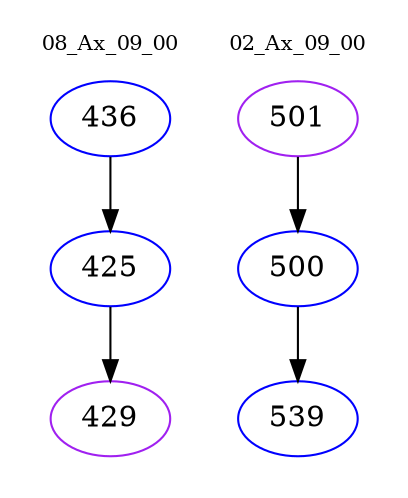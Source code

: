 digraph{
subgraph cluster_0 {
color = white
label = "08_Ax_09_00";
fontsize=10;
T0_436 [label="436", color="blue"]
T0_436 -> T0_425 [color="black"]
T0_425 [label="425", color="blue"]
T0_425 -> T0_429 [color="black"]
T0_429 [label="429", color="purple"]
}
subgraph cluster_1 {
color = white
label = "02_Ax_09_00";
fontsize=10;
T1_501 [label="501", color="purple"]
T1_501 -> T1_500 [color="black"]
T1_500 [label="500", color="blue"]
T1_500 -> T1_539 [color="black"]
T1_539 [label="539", color="blue"]
}
}
